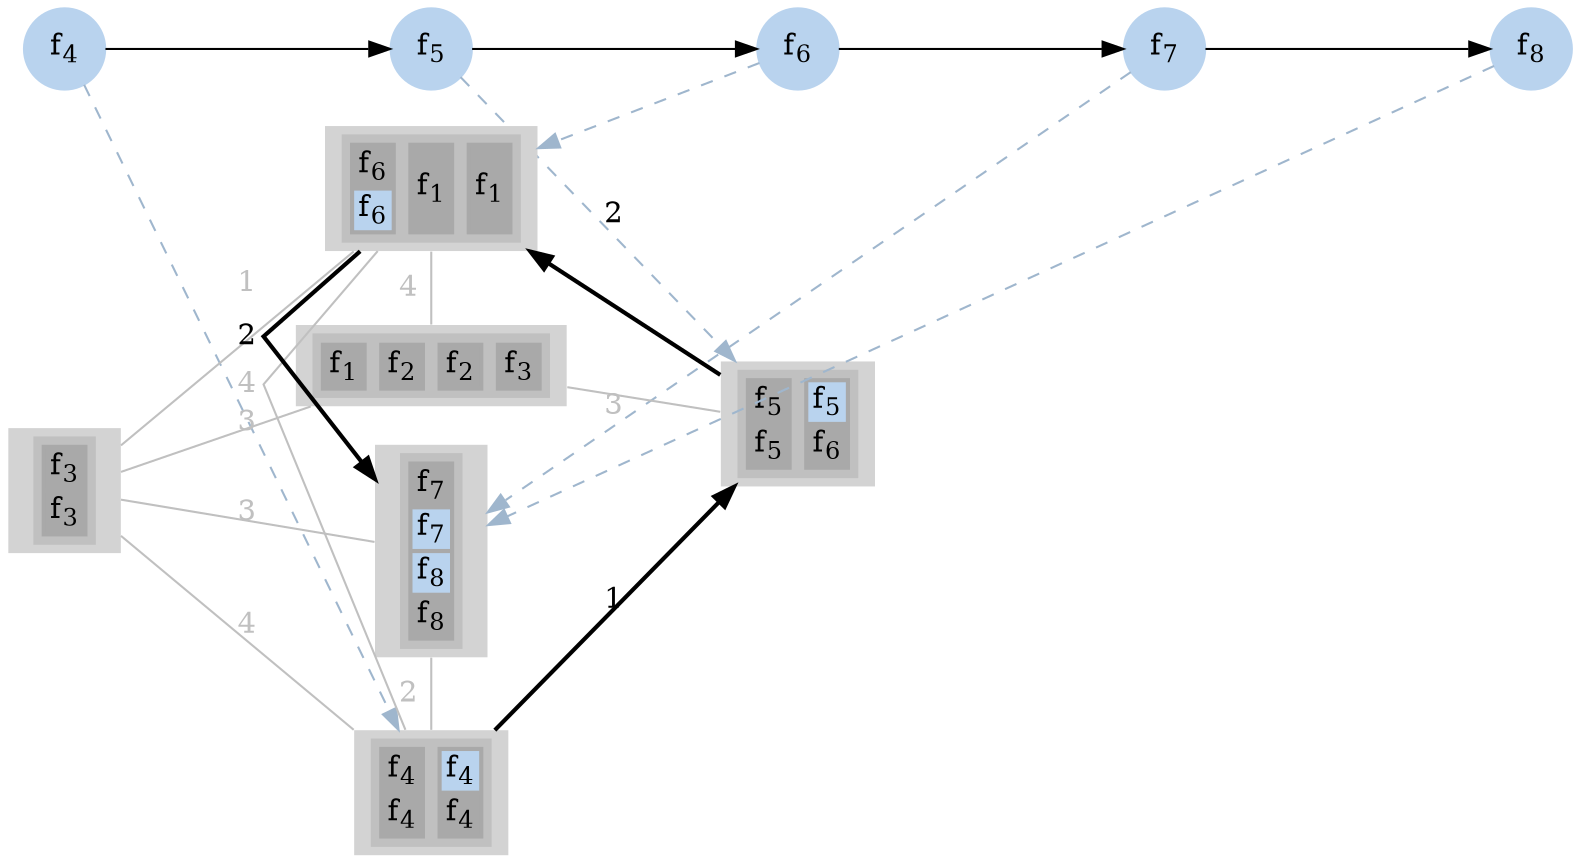 digraph G
{
ranksep = "equally"
rankdir = LR
subgraph sfc
{
node [shape=circle]
{rank = same; f4; };
{rank = same; f5; };
{rank = same; f6; };
{rank = same; f7; };
{rank = same; f8; };
f4[style=filled label=<f<SUB>4</SUB>> color="slategray2"]
f5[style=filled label=<f<SUB>5</SUB>> color="slategray2"]
f6[style=filled label=<f<SUB>6</SUB>> color="slategray2"]
f7[style=filled label=<f<SUB>7</SUB>> color="slategray2"]
f8[style=filled label=<f<SUB>8</SUB>> color="slategray2"]
f4 -> f5
f5 -> f6
f6 -> f7
f7 -> f8
}
subgraph network
{
node [shape=none]
{rank = same; 1; };
{rank = same; 2; 3; 5; 6; };
{rank = same; 4; };
3[style=filled
label=<
<TABLE BORDER="0" BGCOLOR="gray">
<TR>
<TD>
<TABLE BORDER="0" BGCOLOR="darkgray">
<TR><TD PORT="f9" BGCOLOR="darkgray">f<SUB>4</SUB></TD></TR>
<TR><TD PORT="f10" BGCOLOR="darkgray">f<SUB>4</SUB></TD></TR>
</TABLE>
</TD>
<TD>
<TABLE BORDER="0" BGCOLOR="darkgray">
<TR><TD PORT="f11" BGCOLOR="slategray2">f<SUB>4</SUB></TD></TR>
<TR><TD PORT="f12" BGCOLOR="darkgray">f<SUB>4</SUB></TD></TR>
</TABLE>
</TD>
</TR>
</TABLE>>]

4[style=filled
label=<
<TABLE BORDER="0" BGCOLOR="gray">
<TR>
<TD>
<TABLE BORDER="0" BGCOLOR="darkgray">
<TR><TD PORT="f13" BGCOLOR="darkgray">f<SUB>5</SUB></TD></TR>
<TR><TD PORT="f14" BGCOLOR="darkgray">f<SUB>5</SUB></TD></TR>
</TABLE>
</TD>
<TD>
<TABLE BORDER="0" BGCOLOR="darkgray">
<TR><TD PORT="f15" BGCOLOR="slategray2">f<SUB>5</SUB></TD></TR>
<TR><TD PORT="f16" BGCOLOR="darkgray">f<SUB>6</SUB></TD></TR>
</TABLE>
</TD>
</TR>
</TABLE>>]

4[style=filled
label=<
<TABLE BORDER="0" BGCOLOR="gray">
<TR>
<TD>
<TABLE BORDER="0" BGCOLOR="darkgray">
<TR><TD PORT="f13" BGCOLOR="darkgray">f<SUB>5</SUB></TD></TR>
<TR><TD PORT="f14" BGCOLOR="darkgray">f<SUB>5</SUB></TD></TR>
</TABLE>
</TD>
<TD>
<TABLE BORDER="0" BGCOLOR="darkgray">
<TR><TD PORT="f15" BGCOLOR="slategray2">f<SUB>5</SUB></TD></TR>
<TR><TD PORT="f16" BGCOLOR="darkgray">f<SUB>6</SUB></TD></TR>
</TABLE>
</TD>
</TR>
</TABLE>>]

5[style=filled
label=<
<TABLE BORDER="0" BGCOLOR="gray">
<TR>
<TD>
<TABLE BORDER="0" BGCOLOR="darkgray">
<TR><TD PORT="f17" BGCOLOR="darkgray">f<SUB>6</SUB></TD></TR>
<TR><TD PORT="f18" BGCOLOR="slategray2">f<SUB>6</SUB></TD></TR>
</TABLE>
</TD>
<TD>
<TABLE BORDER="0" BGCOLOR="darkgray">
<TR><TD PORT="f1" BGCOLOR="darkgray">f<SUB>1</SUB></TD></TR>
</TABLE>
</TD>
<TD>
<TABLE BORDER="0" BGCOLOR="darkgray">
<TR><TD PORT="f2" BGCOLOR="darkgray">f<SUB>1</SUB></TD></TR>
</TABLE>
</TD>
</TR>
</TABLE>>]

5[style=filled
label=<
<TABLE BORDER="0" BGCOLOR="gray">
<TR>
<TD>
<TABLE BORDER="0" BGCOLOR="darkgray">
<TR><TD PORT="f17" BGCOLOR="darkgray">f<SUB>6</SUB></TD></TR>
<TR><TD PORT="f18" BGCOLOR="slategray2">f<SUB>6</SUB></TD></TR>
</TABLE>
</TD>
<TD>
<TABLE BORDER="0" BGCOLOR="darkgray">
<TR><TD PORT="f1" BGCOLOR="darkgray">f<SUB>1</SUB></TD></TR>
</TABLE>
</TD>
<TD>
<TABLE BORDER="0" BGCOLOR="darkgray">
<TR><TD PORT="f2" BGCOLOR="darkgray">f<SUB>1</SUB></TD></TR>
</TABLE>
</TD>
</TR>
</TABLE>>]

2[style=filled
label=<
<TABLE BORDER="0" BGCOLOR="gray">
<TR>
<TD>
<TABLE BORDER="0" BGCOLOR="darkgray">
<TR><TD PORT="f19" BGCOLOR="darkgray">f<SUB>7</SUB></TD></TR>
<TR><TD PORT="f20" BGCOLOR="slategray2">f<SUB>7</SUB></TD></TR>
<TR><TD PORT="f21" BGCOLOR="slategray2">f<SUB>8</SUB></TD></TR>
<TR><TD PORT="f22" BGCOLOR="darkgray">f<SUB>8</SUB></TD></TR>
</TABLE>
</TD>
</TR>
</TABLE>>]

2[style=filled
label=<
<TABLE BORDER="0" BGCOLOR="gray">
<TR>
<TD>
<TABLE BORDER="0" BGCOLOR="darkgray">
<TR><TD PORT="f19" BGCOLOR="darkgray">f<SUB>7</SUB></TD></TR>
<TR><TD PORT="f20" BGCOLOR="slategray2">f<SUB>7</SUB></TD></TR>
<TR><TD PORT="f21" BGCOLOR="slategray2">f<SUB>8</SUB></TD></TR>
<TR><TD PORT="f22" BGCOLOR="darkgray">f<SUB>8</SUB></TD></TR>
</TABLE>
</TD>
</TR>
</TABLE>>]

1[style=filled
label=<
<TABLE BORDER="0" BGCOLOR="gray">
<TR>
<TD>
<TABLE BORDER="0" BGCOLOR="darkgray">
<TR><TD PORT="f7" BGCOLOR="darkgray">f<SUB>3</SUB></TD></TR>
<TR><TD PORT="f8" BGCOLOR="darkgray">f<SUB>3</SUB></TD></TR>
</TABLE>
</TD>
</TR>
</TABLE>>]

6[style=filled
label=<
<TABLE BORDER="0" BGCOLOR="gray">
<TR>
<TD>
<TABLE BORDER="0" BGCOLOR="darkgray">
<TR><TD PORT="f3" BGCOLOR="darkgray">f<SUB>1</SUB></TD></TR>
</TABLE>
</TD>
<TD>
<TABLE BORDER="0" BGCOLOR="darkgray">
<TR><TD PORT="f4" BGCOLOR="darkgray">f<SUB>2</SUB></TD></TR>
</TABLE>
</TD>
<TD>
<TABLE BORDER="0" BGCOLOR="darkgray">
<TR><TD PORT="f5" BGCOLOR="darkgray">f<SUB>2</SUB></TD></TR>
</TABLE>
</TD>
<TD>
<TABLE BORDER="0" BGCOLOR="darkgray">
<TR><TD PORT="f6" BGCOLOR="darkgray">f<SUB>3</SUB></TD></TR>
</TABLE>
</TD>
</TR>
</TABLE>>]

3 -> 4[label="1" color="black" penwidth=2]
4 -> 5[label="2" color="black" penwidth=2]
5 -> 2[label="2" color="black" penwidth=2]
1 -> 2[label="3" color="gray" fontcolor="gray" dir = none]
1 -> 3[label="4" color="gray" fontcolor="gray" dir = none]
1 -> 5[label="1" color="gray" fontcolor="gray" dir = none]
1 -> 6[label="3" color="gray" fontcolor="gray" dir = none]
2 -> 3[label="2" color="gray" fontcolor="gray" dir = none]
3 -> 5[label="4" color="gray" fontcolor="gray" dir = none]
4 -> 6[label="3" color="gray" fontcolor="gray" dir = none]
5 -> 6[label="4" color="gray" fontcolor="gray" dir = none]
}
splines=false
f4 -> 3[color="slategray3" style=dashed constraint=false]
f5 -> 4[color="slategray3" style=dashed constraint=false]
f6 -> 5[color="slategray3" style=dashed constraint=false]
f7 -> 2[color="slategray3" style=dashed constraint=false]
f8 -> 2[color="slategray3" style=dashed constraint=false]
}